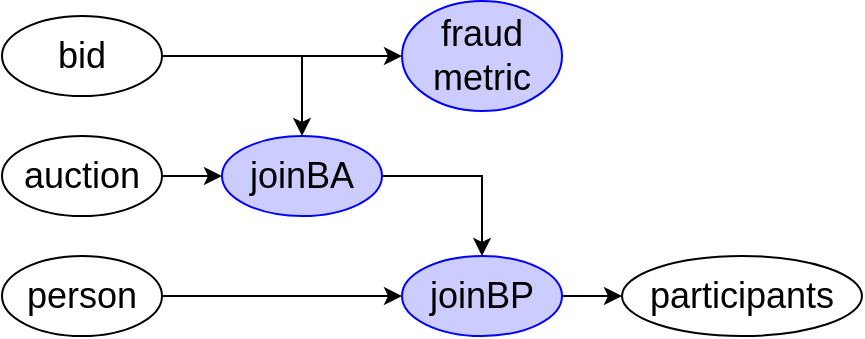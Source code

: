 <mxfile version="14.6.13" type="device"><diagram id="gp_C3jtqjSAr-fDME1Ud" name="Page-1"><mxGraphModel dx="1186" dy="801" grid="1" gridSize="10" guides="1" tooltips="1" connect="1" arrows="1" fold="1" page="1" pageScale="1" pageWidth="1100" pageHeight="850" math="0" shadow="0"><root><mxCell id="0"/><mxCell id="1" parent="0"/><mxCell id="eMEBFpkzx0KKv-4pbgHI-14" style="edgeStyle=orthogonalEdgeStyle;rounded=0;orthogonalLoop=1;jettySize=auto;html=1;entryX=0;entryY=0.5;entryDx=0;entryDy=0;" parent="1" source="eMEBFpkzx0KKv-4pbgHI-3" target="eMEBFpkzx0KKv-4pbgHI-6" edge="1"><mxGeometry relative="1" as="geometry"/></mxCell><mxCell id="eMEBFpkzx0KKv-4pbgHI-3" value="&lt;font style=&quot;font-size: 18px&quot;&gt;auction&lt;/font&gt;" style="ellipse;whiteSpace=wrap;html=1;" parent="1" vertex="1"><mxGeometry x="40" y="180" width="80" height="40" as="geometry"/></mxCell><mxCell id="SjaLzhSwgXmn0_zL1gyZ-1" style="edgeStyle=orthogonalEdgeStyle;rounded=0;orthogonalLoop=1;jettySize=auto;html=1;entryX=0.5;entryY=0;entryDx=0;entryDy=0;" edge="1" parent="1" source="eMEBFpkzx0KKv-4pbgHI-4" target="eMEBFpkzx0KKv-4pbgHI-6"><mxGeometry relative="1" as="geometry"/></mxCell><mxCell id="SjaLzhSwgXmn0_zL1gyZ-2" style="edgeStyle=orthogonalEdgeStyle;rounded=0;orthogonalLoop=1;jettySize=auto;html=1;entryX=0;entryY=0.5;entryDx=0;entryDy=0;" edge="1" parent="1" source="eMEBFpkzx0KKv-4pbgHI-4" target="eMEBFpkzx0KKv-4pbgHI-8"><mxGeometry relative="1" as="geometry"/></mxCell><mxCell id="eMEBFpkzx0KKv-4pbgHI-4" value="&lt;font style=&quot;font-size: 18px&quot;&gt;bid&lt;/font&gt;" style="ellipse;whiteSpace=wrap;html=1;" parent="1" vertex="1"><mxGeometry x="40" y="120" width="80" height="40" as="geometry"/></mxCell><mxCell id="eMEBFpkzx0KKv-4pbgHI-16" style="edgeStyle=orthogonalEdgeStyle;rounded=0;orthogonalLoop=1;jettySize=auto;html=1;entryX=0;entryY=0.5;entryDx=0;entryDy=0;" parent="1" source="eMEBFpkzx0KKv-4pbgHI-5" target="eMEBFpkzx0KKv-4pbgHI-10" edge="1"><mxGeometry relative="1" as="geometry"/></mxCell><mxCell id="eMEBFpkzx0KKv-4pbgHI-5" value="&lt;font style=&quot;font-size: 18px&quot;&gt;person&lt;/font&gt;" style="ellipse;whiteSpace=wrap;html=1;" parent="1" vertex="1"><mxGeometry x="40" y="240" width="80" height="40" as="geometry"/></mxCell><mxCell id="eMEBFpkzx0KKv-4pbgHI-15" style="edgeStyle=orthogonalEdgeStyle;rounded=0;orthogonalLoop=1;jettySize=auto;html=1;entryX=0.5;entryY=0;entryDx=0;entryDy=0;" parent="1" source="eMEBFpkzx0KKv-4pbgHI-6" target="eMEBFpkzx0KKv-4pbgHI-10" edge="1"><mxGeometry relative="1" as="geometry"/></mxCell><mxCell id="eMEBFpkzx0KKv-4pbgHI-6" value="&lt;font style=&quot;font-size: 18px&quot;&gt;joinBA&lt;/font&gt;" style="ellipse;whiteSpace=wrap;html=1;strokeColor=#0000FF;fillColor=#CCCCFF;" parent="1" vertex="1"><mxGeometry x="150" y="180" width="80" height="40" as="geometry"/></mxCell><mxCell id="eMEBFpkzx0KKv-4pbgHI-8" value="&lt;font style=&quot;font-size: 18px&quot;&gt;fraud metric&lt;/font&gt;" style="ellipse;whiteSpace=wrap;html=1;strokeColor=#0000FF;fillColor=#CCCCFF;" parent="1" vertex="1"><mxGeometry x="240" y="112.5" width="80" height="55" as="geometry"/></mxCell><mxCell id="eMEBFpkzx0KKv-4pbgHI-9" value="&lt;font style=&quot;font-size: 18px&quot;&gt;participants&lt;/font&gt;" style="ellipse;whiteSpace=wrap;html=1;" parent="1" vertex="1"><mxGeometry x="350" y="240" width="120" height="40" as="geometry"/></mxCell><mxCell id="eMEBFpkzx0KKv-4pbgHI-17" style="edgeStyle=orthogonalEdgeStyle;rounded=0;orthogonalLoop=1;jettySize=auto;html=1;entryX=0;entryY=0.5;entryDx=0;entryDy=0;" parent="1" source="eMEBFpkzx0KKv-4pbgHI-10" target="eMEBFpkzx0KKv-4pbgHI-9" edge="1"><mxGeometry relative="1" as="geometry"/></mxCell><mxCell id="eMEBFpkzx0KKv-4pbgHI-10" value="&lt;font style=&quot;font-size: 18px&quot;&gt;joinBP&lt;/font&gt;" style="ellipse;whiteSpace=wrap;html=1;strokeColor=#0000FF;fillColor=#CCCCFF;" parent="1" vertex="1"><mxGeometry x="240" y="240" width="80" height="40" as="geometry"/></mxCell></root></mxGraphModel></diagram></mxfile>